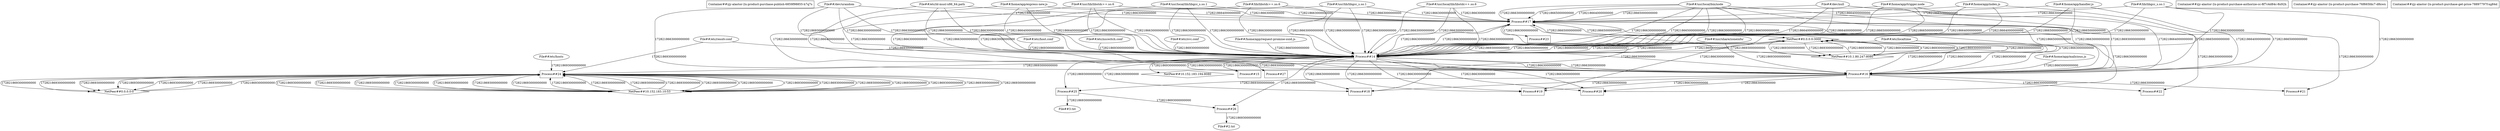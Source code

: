 digraph G {
"Container##zjy-alastor-2n-product-purchase-publish-6859f98855-h7q7s" [shape="box"];
"File##/dev/null" [shape="ellipse"];
"File##/dev/urandom" [shape="ellipse"];
"File##/etc/ld-musl-x86_64.path" [shape="ellipse"];
"File##/home/app/express-new.js" [shape="ellipse"];
"File##/home/app/handler.js" [shape="ellipse"];
"File##/home/app/index.js" [shape="ellipse"];
"File##/home/app/trigger.node" [shape="ellipse"];
"File##/lib/libgcc_s.so.1" [shape="ellipse"];
"File##/lib/libstdc++.so.6" [shape="ellipse"];
"File##/usr/lib/libgcc_s.so.1" [shape="ellipse"];
"File##/usr/lib/libstdc++.so.6" [shape="ellipse"];
"File##/usr/local/bin/node" [shape="ellipse"];
"File##/usr/local/lib/libgcc_s.so.1" [shape="ellipse"];
"File##/usr/local/lib/libstdc++.so.6" [shape="ellipse"];
"NetPeer##0.0.0.0:3000" [shape="diamond"];
"Process##17" [shape="box"];
"Process##18" [shape="box"];
"Process##19" [shape="box"];
"Process##20" [shape="box"];
"Process##21" [shape="box"];
"Process##22" [shape="box"];
"Process##23" [shape="box"];
"File##/etc/ld-musl-x86_64.path" -> "Process##17" [label="1728218663000000000"];
"File##/lib/libstdc++.so.6" -> "Process##17" [label="1728218663000000000"];
"File##/usr/local/lib/libstdc++.so.6" -> "Process##17" [label="1728218663000000000"];
"File##/usr/lib/libstdc++.so.6" -> "Process##17" [label="1728218663000000000"];
"File##/lib/libgcc_s.so.1" -> "Process##17" [label="1728218663000000000"];
"File##/usr/local/lib/libgcc_s.so.1" -> "Process##17" [label="1728218663000000000"];
"File##/usr/lib/libgcc_s.so.1" -> "Process##17" [label="1728218663000000000"];
"Process##17" -> "Process##18" [label="1728218663000000000"];
"Process##17" -> "Process##19" [label="1728218663000000000"];
"Process##17" -> "Process##20" [label="1728218663000000000"];
"Process##17" -> "Process##21" [label="1728218663000000000"];
"Process##17" -> "Process##22" [label="1728218663000000000"];
"File##/usr/local/bin/node" -> "Process##17" [label="1728218663000000000"];
"File##/usr/local/bin/node" -> "Process##17" [label="1728218665000000000"];
"File##/dev/urandom" -> "Process##17" [label="1728218663000000000"];
"Process##17" -> "Process##23" [label="1728218663000000000"];
"File##/dev/null" -> "Process##17" [label="1728218664000000000"];
"File##/home/app/index.js" -> "Process##17" [label="1728218664000000000"];
"File##/home/app/express-new.js" -> "Process##17" [label="1728218664000000000"];
"File##/home/app/trigger.node" -> "Process##17" [label="1728218665000000000"];
"File##/home/app/handler.js" -> "Process##17" [label="1728218665000000000"];
"Process##17" -> "NetPeer##0.0.0.0:3000" [label="1728218665000000000"];
"NetPeer##0.0.0.0:3000" -> "Process##17" [label="1728218665000000000"];
"Container##zjy-alastor-2n-product-purchase-authorize-cc-8f7c4d84c-8x92h" [shape="box"];
"File##/dev/null" [shape="ellipse"];
"File##/dev/urandom" [shape="ellipse"];
"File##/etc/ld-musl-x86_64.path" [shape="ellipse"];
"File##/etc/localtime" [shape="ellipse"];
"File##/home/app/express-new.js" [shape="ellipse"];
"File##/home/app/handler.js" [shape="ellipse"];
"File##/home/app/index.js" [shape="ellipse"];
"File##/home/app/malicious.js" [shape="ellipse"];
"File##/home/app/trigger.node" [shape="ellipse"];
"File##/lib/libgcc_s.so.1" [shape="ellipse"];
"File##/lib/libstdc++.so.6" [shape="ellipse"];
"File##/usr/lib/libgcc_s.so.1" [shape="ellipse"];
"File##/usr/lib/libstdc++.so.6" [shape="ellipse"];
"File##/usr/local/bin/node" [shape="ellipse"];
"File##/usr/local/lib/libgcc_s.so.1" [shape="ellipse"];
"File##/usr/local/lib/libstdc++.so.6" [shape="ellipse"];
"File##/usr/share/zoneinfo/" [shape="ellipse"];
"File##2.txt" [shape="ellipse"];
"File##3.txt" [shape="ellipse"];
"NetPeer##0.0.0.0:3000" [shape="diamond"];
"NetPeer##10.1.80.247:8080" [shape="diamond"];
"Process##16" [shape="box"];
"Process##17" [shape="box"];
"Process##18" [shape="box"];
"Process##19" [shape="box"];
"Process##20" [shape="box"];
"Process##21" [shape="box"];
"Process##22" [shape="box"];
"Process##25" [shape="box"];
"Process##26" [shape="box"];
"File##/etc/ld-musl-x86_64.path" -> "Process##16" [label="1728218663000000000"];
"File##/lib/libstdc++.so.6" -> "Process##16" [label="1728218663000000000"];
"File##/usr/local/lib/libstdc++.so.6" -> "Process##16" [label="1728218663000000000"];
"File##/usr/lib/libstdc++.so.6" -> "Process##16" [label="1728218663000000000"];
"File##/lib/libgcc_s.so.1" -> "Process##16" [label="1728218663000000000"];
"File##/usr/local/lib/libgcc_s.so.1" -> "Process##16" [label="1728218663000000000"];
"File##/usr/lib/libgcc_s.so.1" -> "Process##16" [label="1728218663000000000"];
"Process##16" -> "Process##17" [label="1728218663000000000"];
"Process##16" -> "Process##18" [label="1728218663000000000"];
"Process##16" -> "Process##19" [label="1728218663000000000"];
"Process##16" -> "Process##20" [label="1728218663000000000"];
"Process##16" -> "Process##21" [label="1728218663000000000"];
"File##/usr/local/bin/node" -> "Process##16" [label="1728218663000000000"];
"File##/usr/local/bin/node" -> "Process##16" [label="1728218665000000000"];
"File##/dev/urandom" -> "Process##16" [label="1728218663000000000"];
"Process##16" -> "Process##22" [label="1728218663000000000"];
"File##/dev/null" -> "Process##16" [label="1728218664000000000"];
"File##/dev/null" -> "Process##16" [label="1728218693000000000"];
"File##/home/app/index.js" -> "Process##16" [label="1728218664000000000"];
"File##/home/app/express-new.js" -> "Process##16" [label="1728218664000000000"];
"File##/home/app/trigger.node" -> "Process##16" [label="1728218665000000000"];
"File##/home/app/handler.js" -> "Process##16" [label="1728218665000000000"];
"File##/home/app/malicious.js" -> "Process##16" [label="1728218665000000000"];
"Process##16" -> "NetPeer##0.0.0.0:3000" [label="1728218665000000000"];
"NetPeer##0.0.0.0:3000" -> "Process##16" [label="1728218665000000000"];
"NetPeer##0.0.0.0:3000" -> "NetPeer##10.1.80.247:8080" [label="1728218693000000000"];
"NetPeer##0.0.0.0:3000" -> "NetPeer##10.1.80.247:8080" [label="1728218693000000000"];
"NetPeer##10.1.80.247:8080" -> "NetPeer##0.0.0.0:3000" [label="1728218693000000000"];
"NetPeer##10.1.80.247:8080" -> "NetPeer##0.0.0.0:3000" [label="1728218693000000000"];
"Process##16" -> "Process##25" [label="1728218693000000000"];
"File##/etc/localtime" -> "Process##16" [label="1728218693000000000"];
"File##/usr/share/zoneinfo/" -> "Process##16" [label="1728218693000000000"];
"Process##25" -> "Process##26" [label="1728218693000000000"];
"Process##25" -> "File##3.txt" [label="1728218693000000000"];
"Process##26" -> "File##2.txt" [label="1728218693000000000"];
"Container##zjy-alastor-2n-product-purchase-76f665fdc7-d8xwx" [shape="box"];
"File##/dev/null" [shape="ellipse"];
"File##/dev/urandom" [shape="ellipse"];
"File##/etc/host.conf" [shape="ellipse"];
"File##/etc/hosts" [shape="ellipse"];
"File##/etc/ld-musl-x86_64.path" [shape="ellipse"];
"File##/etc/localtime" [shape="ellipse"];
"File##/etc/nsswitch.conf" [shape="ellipse"];
"File##/etc/resolv.conf" [shape="ellipse"];
"File##/etc/svc.conf" [shape="ellipse"];
"File##/home/app/express-new.js" [shape="ellipse"];
"File##/home/app/handler.js" [shape="ellipse"];
"File##/home/app/index.js" [shape="ellipse"];
"File##/home/app/request-promise-uuid.js" [shape="ellipse"];
"File##/home/app/trigger.node" [shape="ellipse"];
"File##/lib/libgcc_s.so.1" [shape="ellipse"];
"File##/lib/libstdc++.so.6" [shape="ellipse"];
"File##/usr/lib/libgcc_s.so.1" [shape="ellipse"];
"File##/usr/lib/libstdc++.so.6" [shape="ellipse"];
"File##/usr/local/bin/node" [shape="ellipse"];
"File##/usr/local/lib/libgcc_s.so.1" [shape="ellipse"];
"File##/usr/local/lib/libstdc++.so.6" [shape="ellipse"];
"File##/usr/share/zoneinfo/" [shape="ellipse"];
"NetPeer##0.0.0.0:0" [shape="diamond"];
"NetPeer##0.0.0.0:3000" [shape="diamond"];
"NetPeer##10.1.80.247:8080" [shape="diamond"];
"NetPeer##10.152.183.10:53" [shape="diamond"];
"NetPeer##10.152.183.194:8080" [shape="diamond"];
"Process##14" [shape="box"];
"Process##15" [shape="box"];
"Process##16" [shape="box"];
"Process##17" [shape="box"];
"Process##18" [shape="box"];
"Process##19" [shape="box"];
"Process##20" [shape="box"];
"Process##24" [shape="box"];
"Process##25" [shape="box"];
"Process##26" [shape="box"];
"Process##27" [shape="box"];
"File##/etc/ld-musl-x86_64.path" -> "Process##14" [label="1728218663000000000"];
"File##/lib/libstdc++.so.6" -> "Process##14" [label="1728218663000000000"];
"File##/usr/local/lib/libstdc++.so.6" -> "Process##14" [label="1728218663000000000"];
"File##/usr/lib/libstdc++.so.6" -> "Process##14" [label="1728218663000000000"];
"File##/lib/libgcc_s.so.1" -> "Process##14" [label="1728218663000000000"];
"File##/usr/local/lib/libgcc_s.so.1" -> "Process##14" [label="1728218663000000000"];
"File##/usr/lib/libgcc_s.so.1" -> "Process##14" [label="1728218663000000000"];
"Process##14" -> "Process##15" [label="1728218663000000000"];
"Process##14" -> "Process##16" [label="1728218663000000000"];
"Process##14" -> "Process##17" [label="1728218663000000000"];
"Process##14" -> "Process##18" [label="1728218663000000000"];
"Process##14" -> "Process##19" [label="1728218663000000000"];
"File##/usr/local/bin/node" -> "Process##14" [label="1728218663000000000"];
"File##/usr/local/bin/node" -> "Process##14" [label="1728218665000000000"];
"File##/dev/urandom" -> "Process##14" [label="1728218663000000000"];
"File##/dev/urandom" -> "Process##14" [label="1728218693000000000"];
"Process##14" -> "Process##20" [label="1728218663000000000"];
"File##/dev/null" -> "Process##14" [label="1728218664000000000"];
"File##/home/app/index.js" -> "Process##14" [label="1728218664000000000"];
"File##/home/app/express-new.js" -> "Process##14" [label="1728218664000000000"];
"File##/home/app/trigger.node" -> "Process##14" [label="1728218665000000000"];
"File##/home/app/handler.js" -> "Process##14" [label="1728218665000000000"];
"File##/home/app/request-promise-uuid.js" -> "Process##14" [label="1728218665000000000"];
"Process##14" -> "NetPeer##0.0.0.0:3000" [label="1728218666000000000"];
"NetPeer##0.0.0.0:3000" -> "Process##14" [label="1728218666000000000"];
"NetPeer##0.0.0.0:3000" -> "NetPeer##10.1.80.247:8080" [label="1728218693000000000"];
"NetPeer##0.0.0.0:3000" -> "NetPeer##10.1.80.247:8080" [label="1728218693000000000"];
"NetPeer##10.1.80.247:8080" -> "NetPeer##0.0.0.0:3000" [label="1728218693000000000"];
"NetPeer##10.1.80.247:8080" -> "NetPeer##0.0.0.0:3000" [label="1728218693000000000"];
"File##/etc/resolv.conf" -> "Process##14" [label="1728218693000000000"];
"File##/etc/nsswitch.conf" -> "Process##14" [label="1728218693000000000"];
"File##/etc/host.conf" -> "Process##14" [label="1728218693000000000"];
"File##/etc/svc.conf" -> "Process##14" [label="1728218693000000000"];
"Process##14" -> "Process##24" [label="1728218693000000000"];
"Process##14" -> "Process##25" [label="1728218693000000000"];
"Process##14" -> "Process##26" [label="1728218693000000000"];
"Process##14" -> "Process##27" [label="1728218693000000000"];
"Process##14" -> "NetPeer##10.152.183.194:8080" [label="1728218693000000000"];
"File##/etc/localtime" -> "Process##14" [label="1728218693000000000"];
"File##/usr/share/zoneinfo/" -> "Process##14" [label="1728218693000000000"];
"File##/etc/hosts" -> "Process##24" [label="1728218693000000000"];
"File##/etc/resolv.conf" -> "Process##24" [label="1728218693000000000"];
"Process##24" -> "NetPeer##0.0.0.0:0" [label="1728218693000000000"];
"Process##24" -> "NetPeer##0.0.0.0:0" [label="1728218693000000000"];
"Process##24" -> "NetPeer##0.0.0.0:0" [label="1728218693000000000"];
"Process##24" -> "NetPeer##0.0.0.0:0" [label="1728218693000000000"];
"Process##24" -> "NetPeer##0.0.0.0:0" [label="1728218693000000000"];
"Process##24" -> "NetPeer##10.152.183.10:53" [label="1728218693000000000"];
"Process##24" -> "NetPeer##10.152.183.10:53" [label="1728218693000000000"];
"Process##24" -> "NetPeer##10.152.183.10:53" [label="1728218693000000000"];
"Process##24" -> "NetPeer##10.152.183.10:53" [label="1728218693000000000"];
"Process##24" -> "NetPeer##10.152.183.10:53" [label="1728218693000000000"];
"Process##24" -> "NetPeer##10.152.183.10:53" [label="1728218693000000000"];
"Process##24" -> "NetPeer##10.152.183.10:53" [label="1728218693000000000"];
"Process##24" -> "NetPeer##10.152.183.10:53" [label="1728218693000000000"];
"Process##24" -> "NetPeer##10.152.183.10:53" [label="1728218693000000000"];
"Process##24" -> "NetPeer##10.152.183.10:53" [label="1728218693000000000"];
"NetPeer##10.152.183.10:53" -> "Process##24" [label="1728218693000000000"];
"NetPeer##10.152.183.10:53" -> "Process##24" [label="1728218693000000000"];
"NetPeer##10.152.183.10:53" -> "Process##24" [label="1728218693000000000"];
"NetPeer##10.152.183.10:53" -> "Process##24" [label="1728218693000000000"];
"NetPeer##10.152.183.10:53" -> "Process##24" [label="1728218693000000000"];
"NetPeer##10.152.183.10:53" -> "Process##24" [label="1728218693000000000"];
"NetPeer##10.152.183.10:53" -> "Process##24" [label="1728218693000000000"];
"NetPeer##10.152.183.10:53" -> "Process##24" [label="1728218693000000000"];
"NetPeer##10.152.183.10:53" -> "Process##24" [label="1728218693000000000"];
"NetPeer##10.152.183.10:53" -> "Process##24" [label="1728218693000000000"];
"NetPeer##0.0.0.0:0" -> "Process##24" [label="1728218693000000000"];
"NetPeer##0.0.0.0:0" -> "Process##24" [label="1728218693000000000"];
"Container##zjy-alastor-2n-product-purchase-get-price-78897797f-xg84d" [shape="box"];
"File##/dev/null" [shape="ellipse"];
"File##/dev/urandom" [shape="ellipse"];
"File##/etc/ld-musl-x86_64.path" [shape="ellipse"];
"File##/home/app/express-new.js" [shape="ellipse"];
"File##/home/app/handler.js" [shape="ellipse"];
"File##/home/app/index.js" [shape="ellipse"];
"File##/home/app/trigger.node" [shape="ellipse"];
"File##/lib/libgcc_s.so.1" [shape="ellipse"];
"File##/lib/libstdc++.so.6" [shape="ellipse"];
"File##/usr/lib/libgcc_s.so.1" [shape="ellipse"];
"File##/usr/lib/libstdc++.so.6" [shape="ellipse"];
"File##/usr/local/bin/node" [shape="ellipse"];
"File##/usr/local/lib/libgcc_s.so.1" [shape="ellipse"];
"File##/usr/local/lib/libstdc++.so.6" [shape="ellipse"];
"NetPeer##0.0.0.0:3000" [shape="diamond"];
"Process##14" [shape="box"];
"Process##15" [shape="box"];
"Process##16" [shape="box"];
"Process##17" [shape="box"];
"Process##18" [shape="box"];
"Process##19" [shape="box"];
"Process##20" [shape="box"];
"File##/etc/ld-musl-x86_64.path" -> "Process##14" [label="1728218663000000000"];
"File##/lib/libstdc++.so.6" -> "Process##14" [label="1728218663000000000"];
"File##/usr/local/lib/libstdc++.so.6" -> "Process##14" [label="1728218663000000000"];
"File##/usr/lib/libstdc++.so.6" -> "Process##14" [label="1728218663000000000"];
"File##/lib/libgcc_s.so.1" -> "Process##14" [label="1728218663000000000"];
"File##/usr/local/lib/libgcc_s.so.1" -> "Process##14" [label="1728218663000000000"];
"File##/usr/lib/libgcc_s.so.1" -> "Process##14" [label="1728218663000000000"];
"Process##14" -> "Process##15" [label="1728218663000000000"];
"Process##14" -> "Process##16" [label="1728218663000000000"];
"Process##14" -> "Process##17" [label="1728218663000000000"];
"Process##14" -> "Process##18" [label="1728218663000000000"];
"Process##14" -> "Process##19" [label="1728218663000000000"];
"File##/usr/local/bin/node" -> "Process##14" [label="1728218663000000000"];
"File##/usr/local/bin/node" -> "Process##14" [label="1728218665000000000"];
"File##/dev/urandom" -> "Process##14" [label="1728218663000000000"];
"Process##14" -> "Process##20" [label="1728218663000000000"];
"File##/dev/null" -> "Process##14" [label="1728218664000000000"];
"File##/home/app/index.js" -> "Process##14" [label="1728218664000000000"];
"File##/home/app/express-new.js" -> "Process##14" [label="1728218664000000000"];
"File##/home/app/trigger.node" -> "Process##14" [label="1728218665000000000"];
"File##/home/app/handler.js" -> "Process##14" [label="1728218665000000000"];
"Process##14" -> "NetPeer##0.0.0.0:3000" [label="1728218665000000000"];
"NetPeer##0.0.0.0:3000" -> "Process##14" [label="1728218665000000000"];
}
